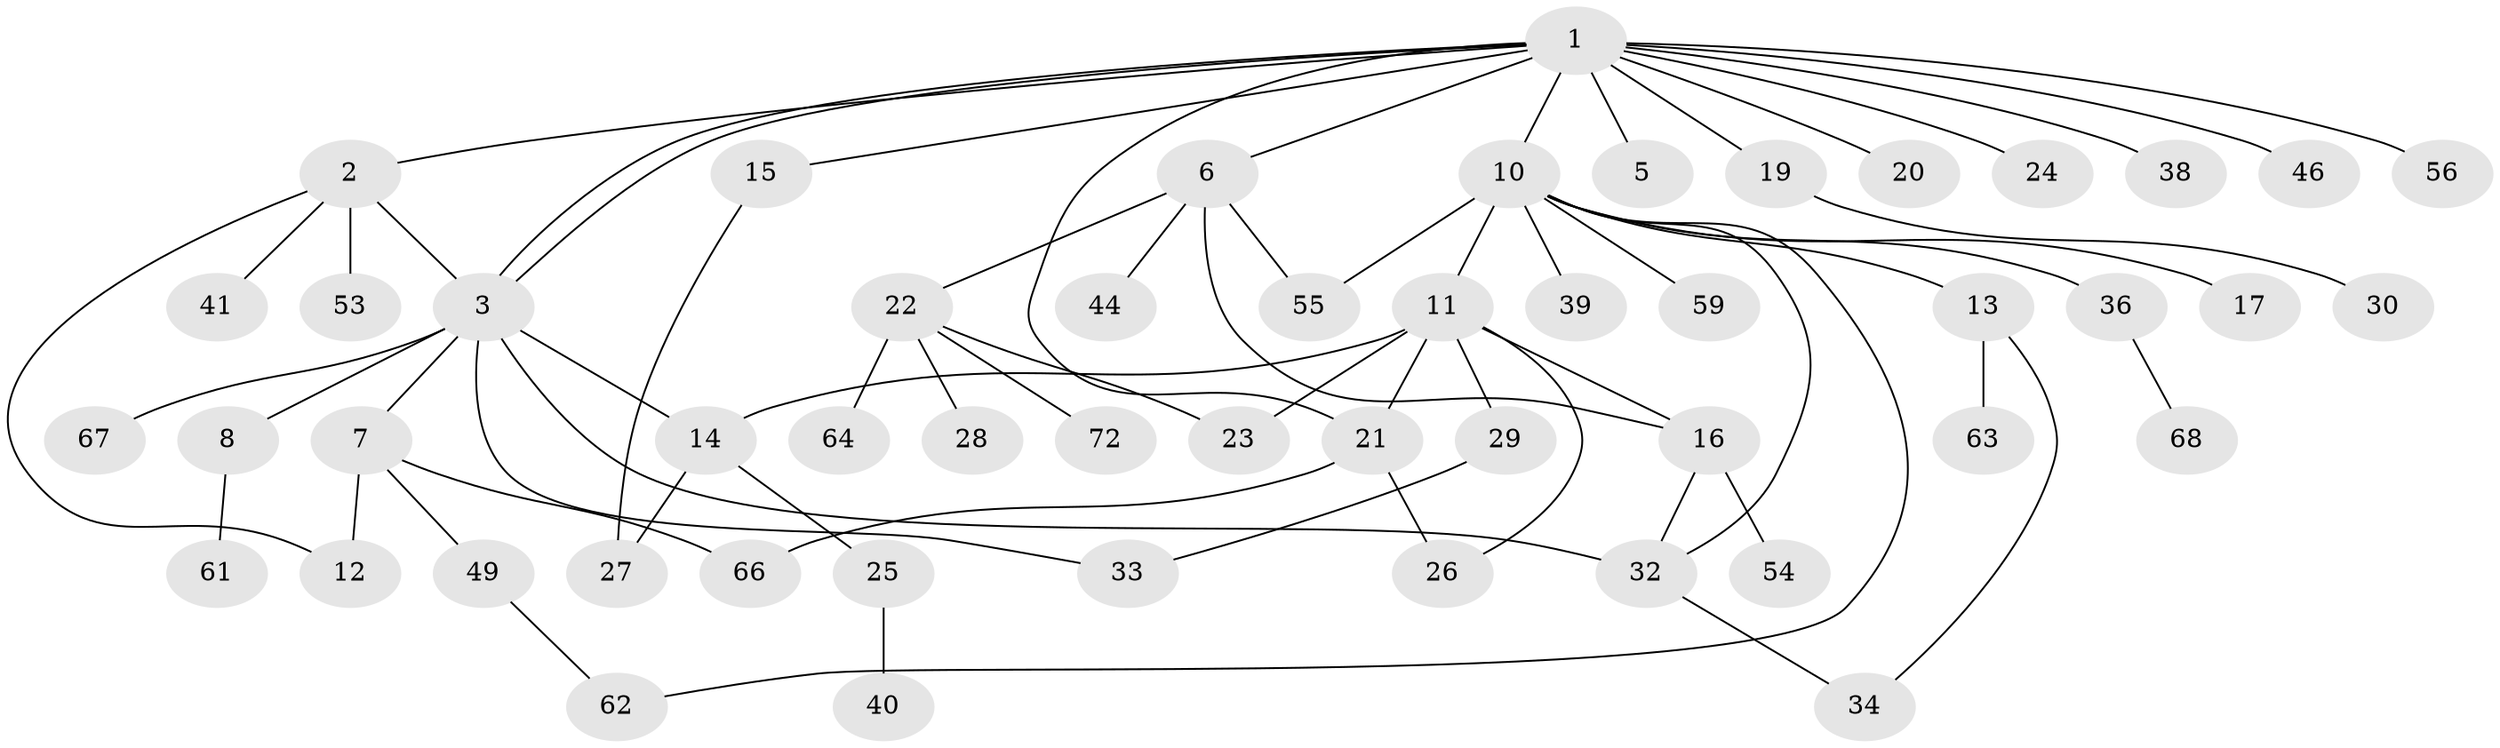 // Generated by graph-tools (version 1.1) at 2025/51/02/27/25 19:51:57]
// undirected, 51 vertices, 66 edges
graph export_dot {
graph [start="1"]
  node [color=gray90,style=filled];
  1 [super="+4"];
  2 [super="+9"];
  3 [super="+43"];
  5;
  6;
  7;
  8 [super="+37"];
  10 [super="+47"];
  11 [super="+52"];
  12 [super="+75"];
  13 [super="+58"];
  14 [super="+31"];
  15 [super="+60"];
  16 [super="+18"];
  17;
  19 [super="+51"];
  20;
  21 [super="+57"];
  22 [super="+69"];
  23 [super="+50"];
  24;
  25 [super="+42"];
  26;
  27 [super="+73"];
  28;
  29 [super="+35"];
  30 [super="+70"];
  32 [super="+45"];
  33;
  34;
  36 [super="+48"];
  38;
  39;
  40;
  41;
  44;
  46;
  49 [super="+65"];
  53;
  54;
  55 [super="+74"];
  56;
  59;
  61;
  62;
  63;
  64;
  66 [super="+71"];
  67;
  68;
  72;
  1 -- 2;
  1 -- 3;
  1 -- 3;
  1 -- 6;
  1 -- 10;
  1 -- 15;
  1 -- 19;
  1 -- 24;
  1 -- 38;
  1 -- 20;
  1 -- 5;
  1 -- 56;
  1 -- 46;
  1 -- 21;
  2 -- 3;
  2 -- 41;
  2 -- 53;
  2 -- 12;
  3 -- 7;
  3 -- 8;
  3 -- 14;
  3 -- 33;
  3 -- 67;
  3 -- 32;
  6 -- 16;
  6 -- 22;
  6 -- 44;
  6 -- 55;
  7 -- 12;
  7 -- 49;
  7 -- 66;
  8 -- 61;
  10 -- 11;
  10 -- 13;
  10 -- 17;
  10 -- 36;
  10 -- 39;
  10 -- 55;
  10 -- 59;
  10 -- 62;
  10 -- 32;
  11 -- 14;
  11 -- 16;
  11 -- 21;
  11 -- 23;
  11 -- 26;
  11 -- 29;
  13 -- 34;
  13 -- 63;
  14 -- 25;
  14 -- 27;
  15 -- 27;
  16 -- 54;
  16 -- 32;
  19 -- 30;
  21 -- 66;
  21 -- 26;
  22 -- 23;
  22 -- 28;
  22 -- 64;
  22 -- 72;
  25 -- 40;
  29 -- 33;
  32 -- 34;
  36 -- 68;
  49 -- 62;
}
